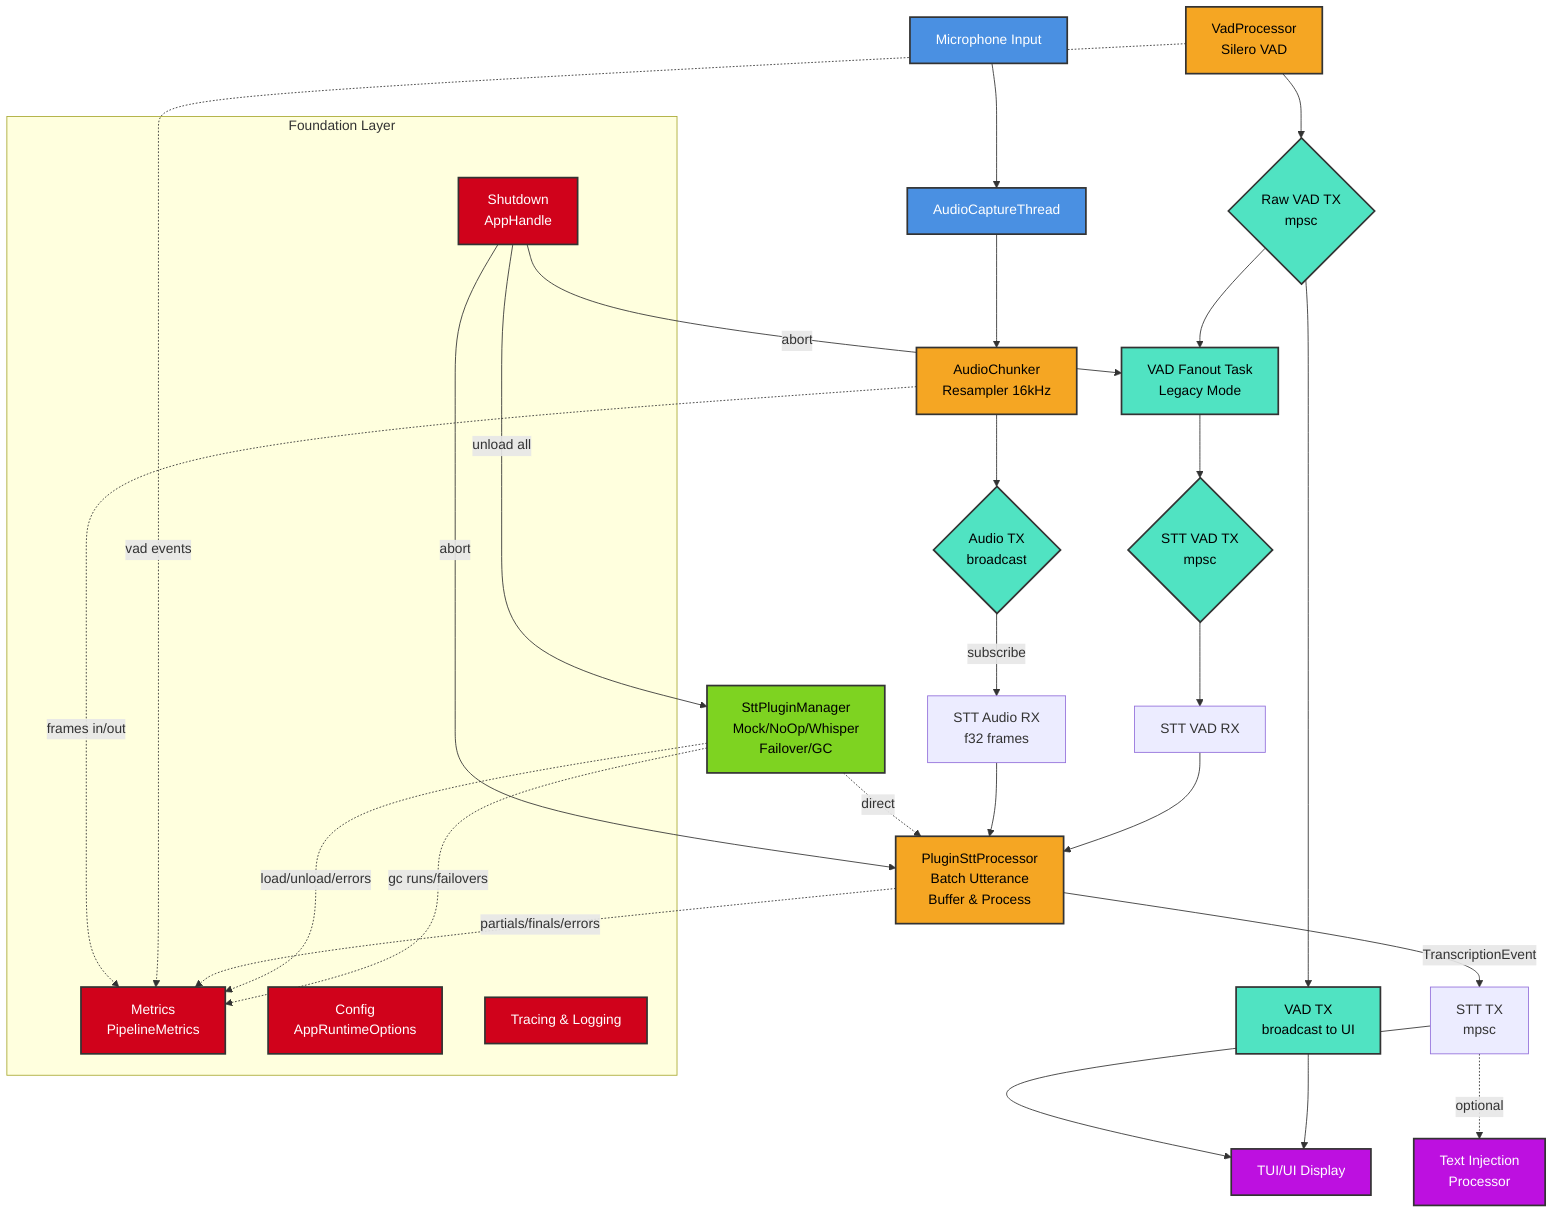 flowchart TD
    %% External inputs
    MIC[Microphone Input] --> CAPTURE[AudioCaptureThread]

    %% Ingestion & preprocessing
    CAPTURE --> CHUNKER[AudioChunker<br/>Resampler 16kHz]
    CHUNKER --> AUDIOTX{Audio TX<br/>broadcast<AudioFrame f32>}

    VADPROC[VadProcessor<br/>Silero VAD] --> RAWVADTX{Raw VAD TX<br/>mpsc<VadEvent>}

    %% Messaging / fan-out
    RAWVADTX --> VADTX[VAD TX<br/>broadcast<VadEvent> to UI]
    RAWVADTX --> FANOUT[VAD Fanout Task<br/>Legacy Mode]

    %% Core processing
    FANOUT --> STTVADTX{STT VAD TX<br/>mpsc<VadEvent>}
    STTVADTX --> LEGACY_VADRX[STT VAD RX]

    AUDIOTX -->|subscribe| STTAUDIORX[STT Audio RX<br/>f32 frames]

    %% Domain engines & adapters
    PLUGINMGR[SttPluginManager<br/>Mock/NoOp/Whisper<br/>Failover/GC] -.->|direct| LEGACY[PluginSttProcessor<br/>Batch Utterance<br/>Buffer & Process]

    STTAUDIORX --> LEGACY
    LEGACY_VADRX --> LEGACY

    %% State / coordination
    LEGACY -->|TranscriptionEvent| STTTX[STT TX<br/>mpsc<TranscriptionEvent>]

    %% Downstream consumers
    STTTX --> TUI[TUI/UI Display]
    STTTX -.->|optional| INJECTION[Text Injection<br/>Processor]

    VADTX --> TUI

    %% Foundation components
    subgraph Foundation [Foundation Layer]
        METRICS[Metrics<br/>PipelineMetrics]
        CFG[Config<br/>AppRuntimeOptions]
        SH[Shutdown<br/>AppHandle]
        TRACING[Tracing & Logging]
    end

    %% Observability
    CHUNKER -.->|frames in/out| METRICS
    VADPROC -.->|vad events| METRICS
    LEGACY -.->|partials/finals/errors| METRICS
    PLUGINMGR -.->|load/unload/errors| METRICS

    %% Shutdown & resilience
    SH -->|abort| FANOUT
    SH -->|abort| LEGACY
    SH -->|unload all| PLUGINMGR
    PLUGINMGR -.->|gc runs/failovers| METRICS

    %% Component classes
    classDef input fill:#4a90e2,stroke:#333,stroke-width:2px,color:#fff
    classDef msg fill:#50e3c2,stroke:#333,stroke-width:2px,color:#000
    classDef core fill:#f5a623,stroke:#333,stroke-width:2px,color:#000
    classDef engine fill:#7ed321,stroke:#333,stroke-width:2px,color:#000
    classDef sink fill:#bd10e0,stroke:#333,stroke-width:2px,color:#fff
    classDef ui fill:#9013fe,stroke:#333,stroke-width:2px,color:#fff
    classDef foundation fill:#d0021b,stroke:#333,stroke-width:2px,color:#fff
    classDef observability fill:#9b9b9b,stroke:#333,stroke-width:2px,color:#fff
    classDef resilience fill:#8b572a,stroke:#333,stroke-width:2px,color:#fff

    class MIC,CAPTURE input
    class AUDIOTX,RAWVADTX,VADTX,STTVADTX,FANOUT msg
    class CHUNKER,VADPROC core
    class PLUGINMGR engine
    class LEGACY core
    class TUI,INJECTION sink
    class METRICS,CFG,SH,TRACING foundation